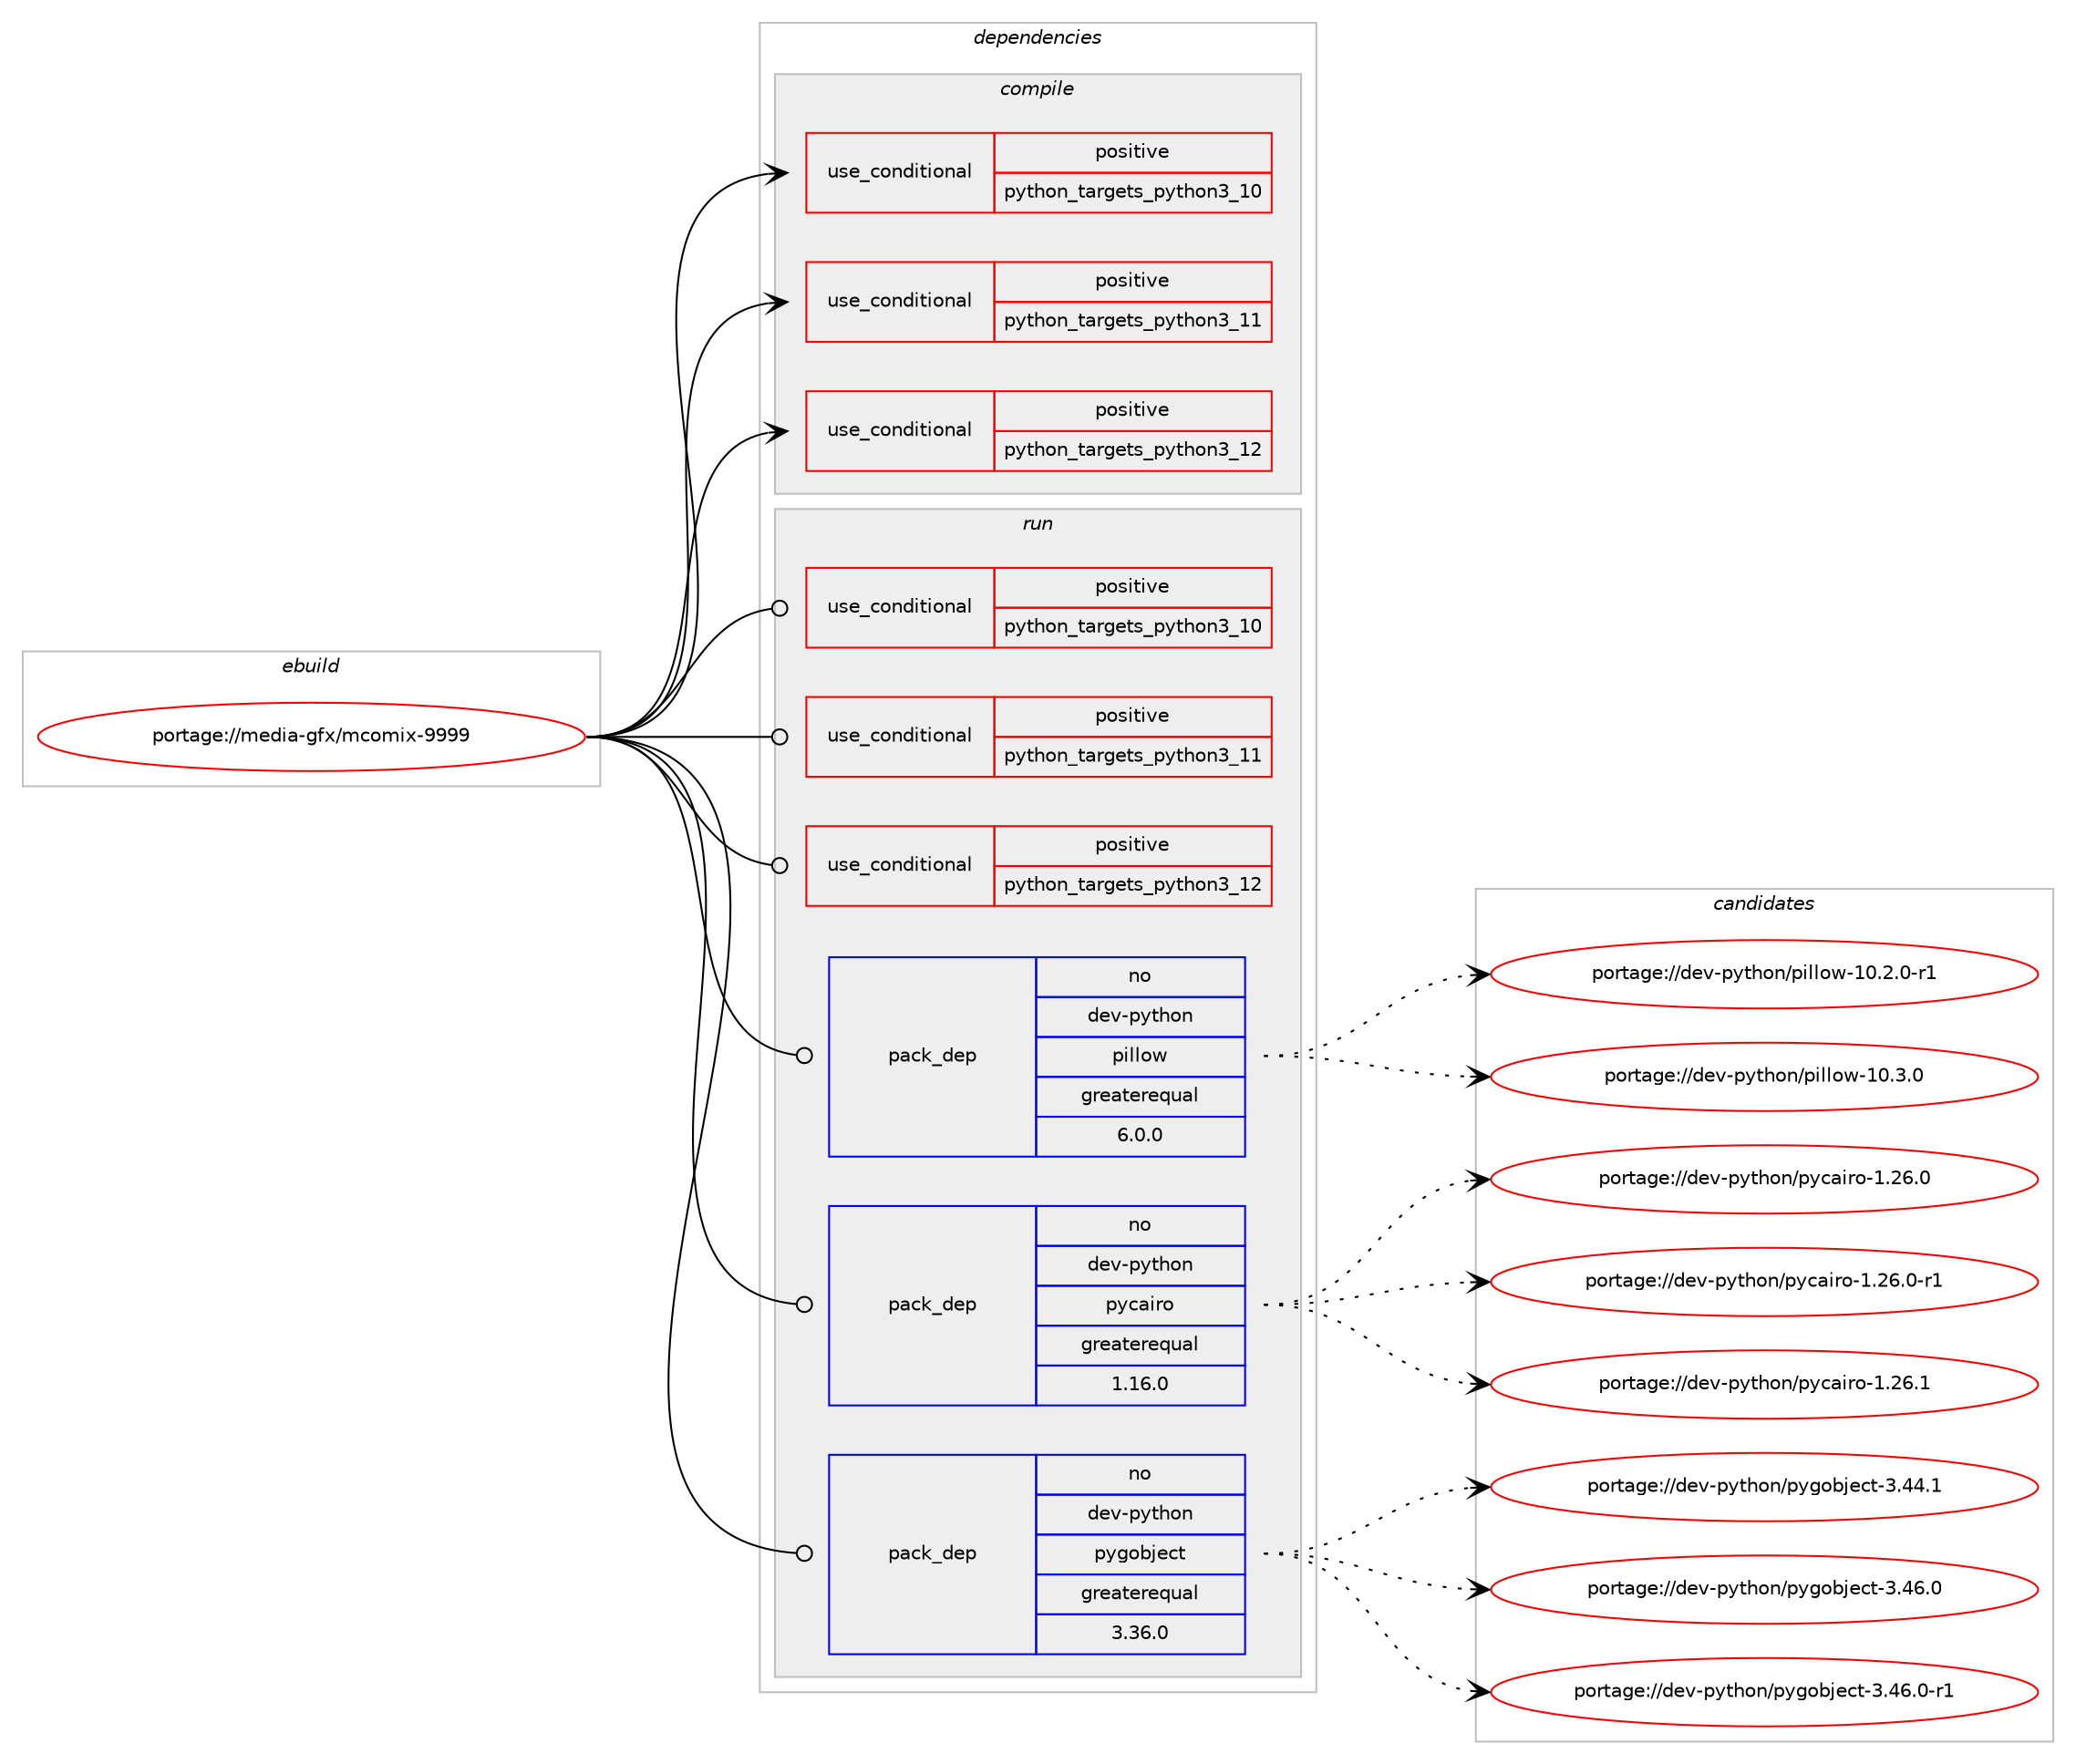 digraph prolog {

# *************
# Graph options
# *************

newrank=true;
concentrate=true;
compound=true;
graph [rankdir=LR,fontname=Helvetica,fontsize=10,ranksep=1.5];#, ranksep=2.5, nodesep=0.2];
edge  [arrowhead=vee];
node  [fontname=Helvetica,fontsize=10];

# **********
# The ebuild
# **********

subgraph cluster_leftcol {
color=gray;
rank=same;
label=<<i>ebuild</i>>;
id [label="portage://media-gfx/mcomix-9999", color=red, width=4, href="../media-gfx/mcomix-9999.svg"];
}

# ****************
# The dependencies
# ****************

subgraph cluster_midcol {
color=gray;
label=<<i>dependencies</i>>;
subgraph cluster_compile {
fillcolor="#eeeeee";
style=filled;
label=<<i>compile</i>>;
subgraph cond72059 {
dependency152535 [label=<<TABLE BORDER="0" CELLBORDER="1" CELLSPACING="0" CELLPADDING="4"><TR><TD ROWSPAN="3" CELLPADDING="10">use_conditional</TD></TR><TR><TD>positive</TD></TR><TR><TD>python_targets_python3_10</TD></TR></TABLE>>, shape=none, color=red];
# *** BEGIN UNKNOWN DEPENDENCY TYPE (TODO) ***
# dependency152535 -> package_dependency(portage://media-gfx/mcomix-9999,install,no,dev-lang,python,none,[,,],[slot(3.10)],[])
# *** END UNKNOWN DEPENDENCY TYPE (TODO) ***

}
id:e -> dependency152535:w [weight=20,style="solid",arrowhead="vee"];
subgraph cond72060 {
dependency152536 [label=<<TABLE BORDER="0" CELLBORDER="1" CELLSPACING="0" CELLPADDING="4"><TR><TD ROWSPAN="3" CELLPADDING="10">use_conditional</TD></TR><TR><TD>positive</TD></TR><TR><TD>python_targets_python3_11</TD></TR></TABLE>>, shape=none, color=red];
# *** BEGIN UNKNOWN DEPENDENCY TYPE (TODO) ***
# dependency152536 -> package_dependency(portage://media-gfx/mcomix-9999,install,no,dev-lang,python,none,[,,],[slot(3.11)],[])
# *** END UNKNOWN DEPENDENCY TYPE (TODO) ***

}
id:e -> dependency152536:w [weight=20,style="solid",arrowhead="vee"];
subgraph cond72061 {
dependency152537 [label=<<TABLE BORDER="0" CELLBORDER="1" CELLSPACING="0" CELLPADDING="4"><TR><TD ROWSPAN="3" CELLPADDING="10">use_conditional</TD></TR><TR><TD>positive</TD></TR><TR><TD>python_targets_python3_12</TD></TR></TABLE>>, shape=none, color=red];
# *** BEGIN UNKNOWN DEPENDENCY TYPE (TODO) ***
# dependency152537 -> package_dependency(portage://media-gfx/mcomix-9999,install,no,dev-lang,python,none,[,,],[slot(3.12)],[])
# *** END UNKNOWN DEPENDENCY TYPE (TODO) ***

}
id:e -> dependency152537:w [weight=20,style="solid",arrowhead="vee"];
}
subgraph cluster_compileandrun {
fillcolor="#eeeeee";
style=filled;
label=<<i>compile and run</i>>;
}
subgraph cluster_run {
fillcolor="#eeeeee";
style=filled;
label=<<i>run</i>>;
subgraph cond72062 {
dependency152538 [label=<<TABLE BORDER="0" CELLBORDER="1" CELLSPACING="0" CELLPADDING="4"><TR><TD ROWSPAN="3" CELLPADDING="10">use_conditional</TD></TR><TR><TD>positive</TD></TR><TR><TD>python_targets_python3_10</TD></TR></TABLE>>, shape=none, color=red];
# *** BEGIN UNKNOWN DEPENDENCY TYPE (TODO) ***
# dependency152538 -> package_dependency(portage://media-gfx/mcomix-9999,run,no,dev-lang,python,none,[,,],[slot(3.10)],[])
# *** END UNKNOWN DEPENDENCY TYPE (TODO) ***

}
id:e -> dependency152538:w [weight=20,style="solid",arrowhead="odot"];
subgraph cond72063 {
dependency152539 [label=<<TABLE BORDER="0" CELLBORDER="1" CELLSPACING="0" CELLPADDING="4"><TR><TD ROWSPAN="3" CELLPADDING="10">use_conditional</TD></TR><TR><TD>positive</TD></TR><TR><TD>python_targets_python3_11</TD></TR></TABLE>>, shape=none, color=red];
# *** BEGIN UNKNOWN DEPENDENCY TYPE (TODO) ***
# dependency152539 -> package_dependency(portage://media-gfx/mcomix-9999,run,no,dev-lang,python,none,[,,],[slot(3.11)],[])
# *** END UNKNOWN DEPENDENCY TYPE (TODO) ***

}
id:e -> dependency152539:w [weight=20,style="solid",arrowhead="odot"];
subgraph cond72064 {
dependency152540 [label=<<TABLE BORDER="0" CELLBORDER="1" CELLSPACING="0" CELLPADDING="4"><TR><TD ROWSPAN="3" CELLPADDING="10">use_conditional</TD></TR><TR><TD>positive</TD></TR><TR><TD>python_targets_python3_12</TD></TR></TABLE>>, shape=none, color=red];
# *** BEGIN UNKNOWN DEPENDENCY TYPE (TODO) ***
# dependency152540 -> package_dependency(portage://media-gfx/mcomix-9999,run,no,dev-lang,python,none,[,,],[slot(3.12)],[])
# *** END UNKNOWN DEPENDENCY TYPE (TODO) ***

}
id:e -> dependency152540:w [weight=20,style="solid",arrowhead="odot"];
subgraph pack78179 {
dependency152541 [label=<<TABLE BORDER="0" CELLBORDER="1" CELLSPACING="0" CELLPADDING="4" WIDTH="220"><TR><TD ROWSPAN="6" CELLPADDING="30">pack_dep</TD></TR><TR><TD WIDTH="110">no</TD></TR><TR><TD>dev-python</TD></TR><TR><TD>pillow</TD></TR><TR><TD>greaterequal</TD></TR><TR><TD>6.0.0</TD></TR></TABLE>>, shape=none, color=blue];
}
id:e -> dependency152541:w [weight=20,style="solid",arrowhead="odot"];
subgraph pack78180 {
dependency152542 [label=<<TABLE BORDER="0" CELLBORDER="1" CELLSPACING="0" CELLPADDING="4" WIDTH="220"><TR><TD ROWSPAN="6" CELLPADDING="30">pack_dep</TD></TR><TR><TD WIDTH="110">no</TD></TR><TR><TD>dev-python</TD></TR><TR><TD>pycairo</TD></TR><TR><TD>greaterequal</TD></TR><TR><TD>1.16.0</TD></TR></TABLE>>, shape=none, color=blue];
}
id:e -> dependency152542:w [weight=20,style="solid",arrowhead="odot"];
subgraph pack78181 {
dependency152543 [label=<<TABLE BORDER="0" CELLBORDER="1" CELLSPACING="0" CELLPADDING="4" WIDTH="220"><TR><TD ROWSPAN="6" CELLPADDING="30">pack_dep</TD></TR><TR><TD WIDTH="110">no</TD></TR><TR><TD>dev-python</TD></TR><TR><TD>pygobject</TD></TR><TR><TD>greaterequal</TD></TR><TR><TD>3.36.0</TD></TR></TABLE>>, shape=none, color=blue];
}
id:e -> dependency152543:w [weight=20,style="solid",arrowhead="odot"];
# *** BEGIN UNKNOWN DEPENDENCY TYPE (TODO) ***
# id -> package_dependency(portage://media-gfx/mcomix-9999,run,no,media-libs,libjpeg-turbo,none,[,,],[slot(0)],[])
# *** END UNKNOWN DEPENDENCY TYPE (TODO) ***

# *** BEGIN UNKNOWN DEPENDENCY TYPE (TODO) ***
# id -> package_dependency(portage://media-gfx/mcomix-9999,run,no,x11-libs,gtk+,none,[,,],[slot(3)],[use(enable(introspection),none)])
# *** END UNKNOWN DEPENDENCY TYPE (TODO) ***

}
}

# **************
# The candidates
# **************

subgraph cluster_choices {
rank=same;
color=gray;
label=<<i>candidates</i>>;

subgraph choice78179 {
color=black;
nodesep=1;
choice1001011184511212111610411111047112105108108111119454948465046484511449 [label="portage://dev-python/pillow-10.2.0-r1", color=red, width=4,href="../dev-python/pillow-10.2.0-r1.svg"];
choice100101118451121211161041111104711210510810811111945494846514648 [label="portage://dev-python/pillow-10.3.0", color=red, width=4,href="../dev-python/pillow-10.3.0.svg"];
dependency152541:e -> choice1001011184511212111610411111047112105108108111119454948465046484511449:w [style=dotted,weight="100"];
dependency152541:e -> choice100101118451121211161041111104711210510810811111945494846514648:w [style=dotted,weight="100"];
}
subgraph choice78180 {
color=black;
nodesep=1;
choice1001011184511212111610411111047112121999710511411145494650544648 [label="portage://dev-python/pycairo-1.26.0", color=red, width=4,href="../dev-python/pycairo-1.26.0.svg"];
choice10010111845112121116104111110471121219997105114111454946505446484511449 [label="portage://dev-python/pycairo-1.26.0-r1", color=red, width=4,href="../dev-python/pycairo-1.26.0-r1.svg"];
choice1001011184511212111610411111047112121999710511411145494650544649 [label="portage://dev-python/pycairo-1.26.1", color=red, width=4,href="../dev-python/pycairo-1.26.1.svg"];
dependency152542:e -> choice1001011184511212111610411111047112121999710511411145494650544648:w [style=dotted,weight="100"];
dependency152542:e -> choice10010111845112121116104111110471121219997105114111454946505446484511449:w [style=dotted,weight="100"];
dependency152542:e -> choice1001011184511212111610411111047112121999710511411145494650544649:w [style=dotted,weight="100"];
}
subgraph choice78181 {
color=black;
nodesep=1;
choice1001011184511212111610411111047112121103111981061019911645514652524649 [label="portage://dev-python/pygobject-3.44.1", color=red, width=4,href="../dev-python/pygobject-3.44.1.svg"];
choice1001011184511212111610411111047112121103111981061019911645514652544648 [label="portage://dev-python/pygobject-3.46.0", color=red, width=4,href="../dev-python/pygobject-3.46.0.svg"];
choice10010111845112121116104111110471121211031119810610199116455146525446484511449 [label="portage://dev-python/pygobject-3.46.0-r1", color=red, width=4,href="../dev-python/pygobject-3.46.0-r1.svg"];
dependency152543:e -> choice1001011184511212111610411111047112121103111981061019911645514652524649:w [style=dotted,weight="100"];
dependency152543:e -> choice1001011184511212111610411111047112121103111981061019911645514652544648:w [style=dotted,weight="100"];
dependency152543:e -> choice10010111845112121116104111110471121211031119810610199116455146525446484511449:w [style=dotted,weight="100"];
}
}

}
